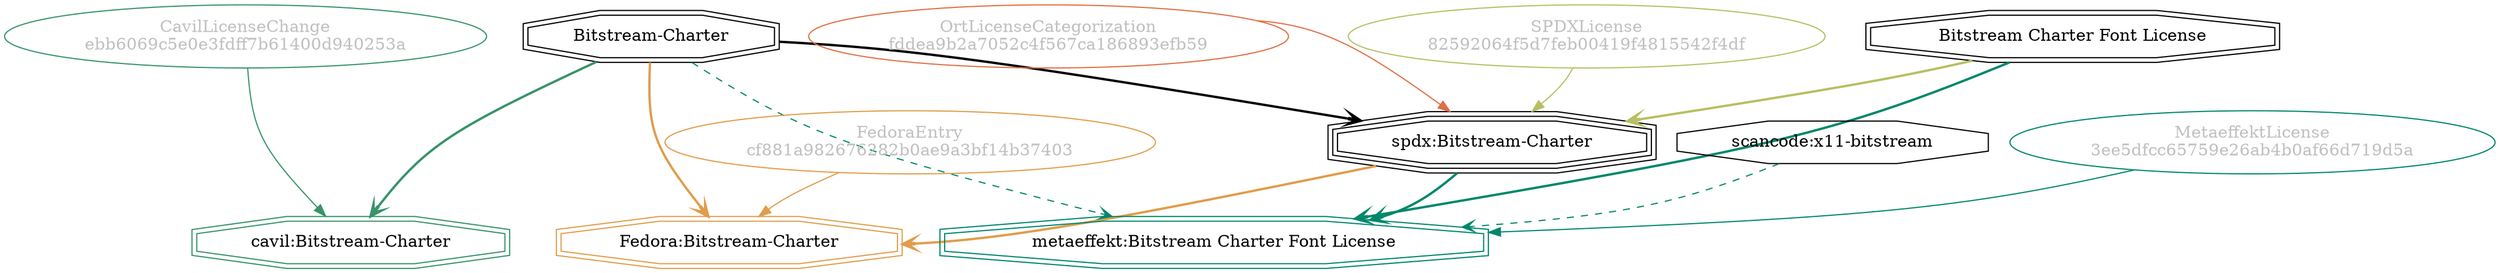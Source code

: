 strict digraph {
    node [shape=box];
    graph [splines=curved];
    685 [label="SPDXLicense\n82592064f5d7feb00419f4815542f4df"
        ,fontcolor=gray
        ,color="#b8bf62"
        ,fillcolor="beige;1"
        ,shape=ellipse];
    686 [label="spdx:Bitstream-Charter"
        ,shape=tripleoctagon];
    687 [label="Bitstream-Charter"
        ,shape=doubleoctagon];
    688 [label="Bitstream Charter Font License"
        ,shape=doubleoctagon];
    6035 [label="FedoraEntry\ncf881a982676282b0ae9a3bf14b37403"
         ,fontcolor=gray
         ,color="#e09d4b"
         ,fillcolor="beige;1"
         ,shape=ellipse];
    6036 [label="Fedora:Bitstream-Charter"
         ,color="#e09d4b"
         ,shape=doubleoctagon];
    25437 [label="scancode:x11-bitstream"
          ,shape=octagon];
    28550 [label="OrtLicenseCategorization\nfddea9b2a7052c4f567ca186893efb59"
          ,fontcolor=gray
          ,color="#e06f45"
          ,fillcolor="beige;1"
          ,shape=ellipse];
    36425 [label="CavilLicenseChange\nebb6069c5e0e3fdff7b61400d940253a"
          ,fontcolor=gray
          ,color="#379469"
          ,fillcolor="beige;1"
          ,shape=ellipse];
    36426 [label="cavil:Bitstream-Charter"
          ,color="#379469"
          ,shape=doubleoctagon];
    39761 [label="MetaeffektLicense\n3ee5dfcc65759e26ab4b0af66d719d5a"
          ,fontcolor=gray
          ,color="#00876c"
          ,fillcolor="beige;1"
          ,shape=ellipse];
    39762 [label="metaeffekt:Bitstream Charter Font License"
          ,color="#00876c"
          ,shape=doubleoctagon];
    685 -> 686 [weight=0.5
               ,color="#b8bf62"];
    686 -> 6036 [style=bold
                ,arrowhead=vee
                ,weight=0.7
                ,color="#e09d4b"];
    686 -> 39762 [style=bold
                 ,arrowhead=vee
                 ,weight=0.7
                 ,color="#00876c"];
    687 -> 686 [style=bold
               ,arrowhead=vee
               ,weight=0.7];
    687 -> 6036 [style=bold
                ,arrowhead=vee
                ,weight=0.7
                ,color="#e09d4b"];
    687 -> 36426 [style=bold
                 ,arrowhead=vee
                 ,weight=0.7
                 ,color="#379469"];
    687 -> 36426 [style=bold
                 ,arrowhead=vee
                 ,weight=0.7
                 ,color="#379469"];
    687 -> 39762 [style=dashed
                 ,arrowhead=vee
                 ,weight=0.5
                 ,color="#00876c"];
    688 -> 686 [style=bold
               ,arrowhead=vee
               ,weight=0.7
               ,color="#b8bf62"];
    688 -> 39762 [style=bold
                 ,arrowhead=vee
                 ,weight=0.7
                 ,color="#00876c"];
    688 -> 39762 [style=bold
                 ,arrowhead=vee
                 ,weight=0.7
                 ,color="#00876c"];
    6035 -> 6036 [weight=0.5
                 ,color="#e09d4b"];
    25437 -> 39762 [style=dashed
                   ,arrowhead=vee
                   ,weight=0.5
                   ,color="#00876c"];
    28550 -> 686 [weight=0.5
                 ,color="#e06f45"];
    36425 -> 36426 [weight=0.5
                   ,color="#379469"];
    39761 -> 39762 [weight=0.5
                   ,color="#00876c"];
}
